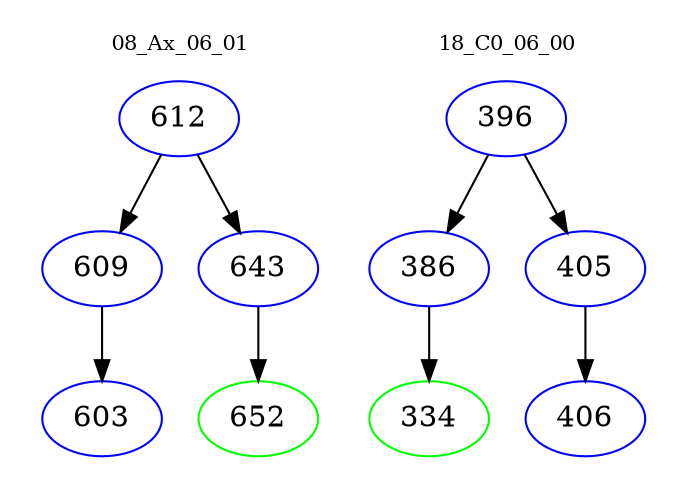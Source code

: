 digraph{
subgraph cluster_0 {
color = white
label = "08_Ax_06_01";
fontsize=10;
T0_612 [label="612", color="blue"]
T0_612 -> T0_609 [color="black"]
T0_609 [label="609", color="blue"]
T0_609 -> T0_603 [color="black"]
T0_603 [label="603", color="blue"]
T0_612 -> T0_643 [color="black"]
T0_643 [label="643", color="blue"]
T0_643 -> T0_652 [color="black"]
T0_652 [label="652", color="green"]
}
subgraph cluster_1 {
color = white
label = "18_C0_06_00";
fontsize=10;
T1_396 [label="396", color="blue"]
T1_396 -> T1_386 [color="black"]
T1_386 [label="386", color="blue"]
T1_386 -> T1_334 [color="black"]
T1_334 [label="334", color="green"]
T1_396 -> T1_405 [color="black"]
T1_405 [label="405", color="blue"]
T1_405 -> T1_406 [color="black"]
T1_406 [label="406", color="blue"]
}
}
